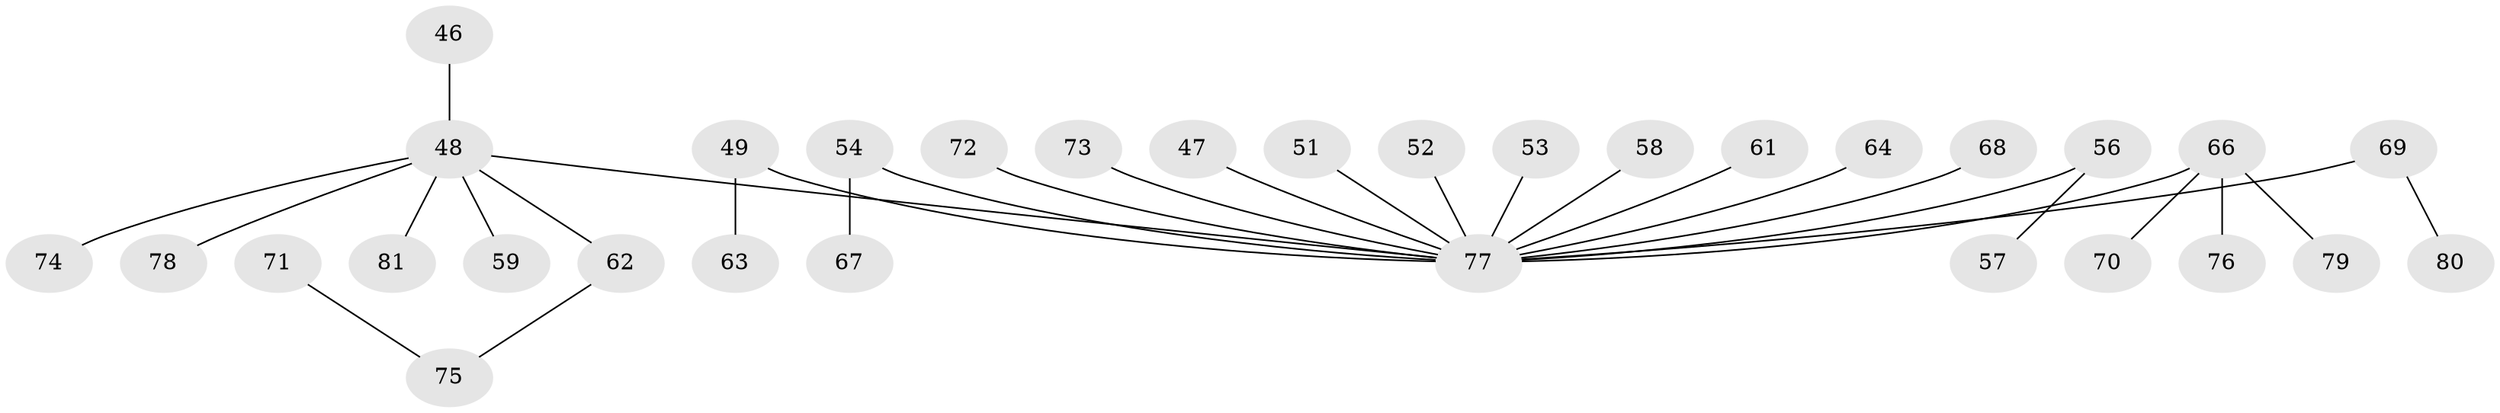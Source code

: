 // original degree distribution, {5: 0.04938271604938271, 3: 0.18518518518518517, 4: 0.07407407407407407, 2: 0.18518518518518517, 1: 0.5061728395061729}
// Generated by graph-tools (version 1.1) at 2025/56/03/04/25 21:56:33]
// undirected, 32 vertices, 31 edges
graph export_dot {
graph [start="1"]
  node [color=gray90,style=filled];
  46;
  47;
  48 [super="+12+34+21+26+39+44+45"];
  49 [super="+22"];
  51;
  52;
  53;
  54;
  56;
  57;
  58 [super="+30+37"];
  59;
  61;
  62 [super="+13"];
  63;
  64;
  66 [super="+65"];
  67;
  68;
  69;
  70;
  71;
  72;
  73;
  74;
  75 [super="+36"];
  76;
  77 [super="+11+23+14+35+60+24+55+31+38+43+41"];
  78;
  79;
  80;
  81;
  46 -- 48;
  47 -- 77;
  48 -- 78;
  48 -- 81;
  48 -- 74;
  48 -- 62;
  48 -- 77;
  48 -- 59;
  49 -- 63;
  49 -- 77;
  51 -- 77;
  52 -- 77;
  53 -- 77;
  54 -- 67;
  54 -- 77;
  56 -- 57;
  56 -- 77;
  58 -- 77;
  61 -- 77;
  62 -- 75;
  64 -- 77;
  66 -- 70;
  66 -- 76;
  66 -- 77;
  66 -- 79;
  68 -- 77;
  69 -- 80;
  69 -- 77;
  71 -- 75;
  72 -- 77;
  73 -- 77;
}
